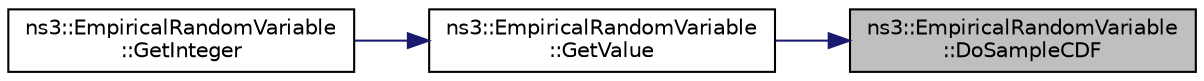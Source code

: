digraph "ns3::EmpiricalRandomVariable::DoSampleCDF"
{
 // LATEX_PDF_SIZE
  edge [fontname="Helvetica",fontsize="10",labelfontname="Helvetica",labelfontsize="10"];
  node [fontname="Helvetica",fontsize="10",shape=record];
  rankdir="RL";
  Node1 [label="ns3::EmpiricalRandomVariable\l::DoSampleCDF",height=0.2,width=0.4,color="black", fillcolor="grey75", style="filled", fontcolor="black",tooltip="Sample the CDF as a histogram (without interpolation)."];
  Node1 -> Node2 [dir="back",color="midnightblue",fontsize="10",style="solid",fontname="Helvetica"];
  Node2 [label="ns3::EmpiricalRandomVariable\l::GetValue",height=0.2,width=0.4,color="black", fillcolor="white", style="filled",URL="$classns3_1_1_empirical_random_variable.html#a1a2d5b20db4509d1518727eb725672f7",tooltip="Returns the next value in the empirical distribution."];
  Node2 -> Node3 [dir="back",color="midnightblue",fontsize="10",style="solid",fontname="Helvetica"];
  Node3 [label="ns3::EmpiricalRandomVariable\l::GetInteger",height=0.2,width=0.4,color="black", fillcolor="white", style="filled",URL="$classns3_1_1_empirical_random_variable.html#a4612a2e68540ffa6393d418f8edccbf3",tooltip="Returns the next value in the empirical distribution."];
}
